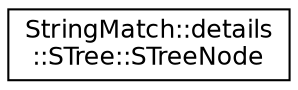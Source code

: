 digraph "Graphical Class Hierarchy"
{
 // INTERACTIVE_SVG=YES
 // LATEX_PDF_SIZE
  edge [fontname="Helvetica",fontsize="12",labelfontname="Helvetica",labelfontsize="12"];
  node [fontname="Helvetica",fontsize="12",shape=record];
  rankdir="LR";
  Node0 [label="StringMatch::details\l::STree::STreeNode",height=0.2,width=0.4,color="black", fillcolor="white", style="filled",URL="$a00889.html",tooltip=" "];
}
